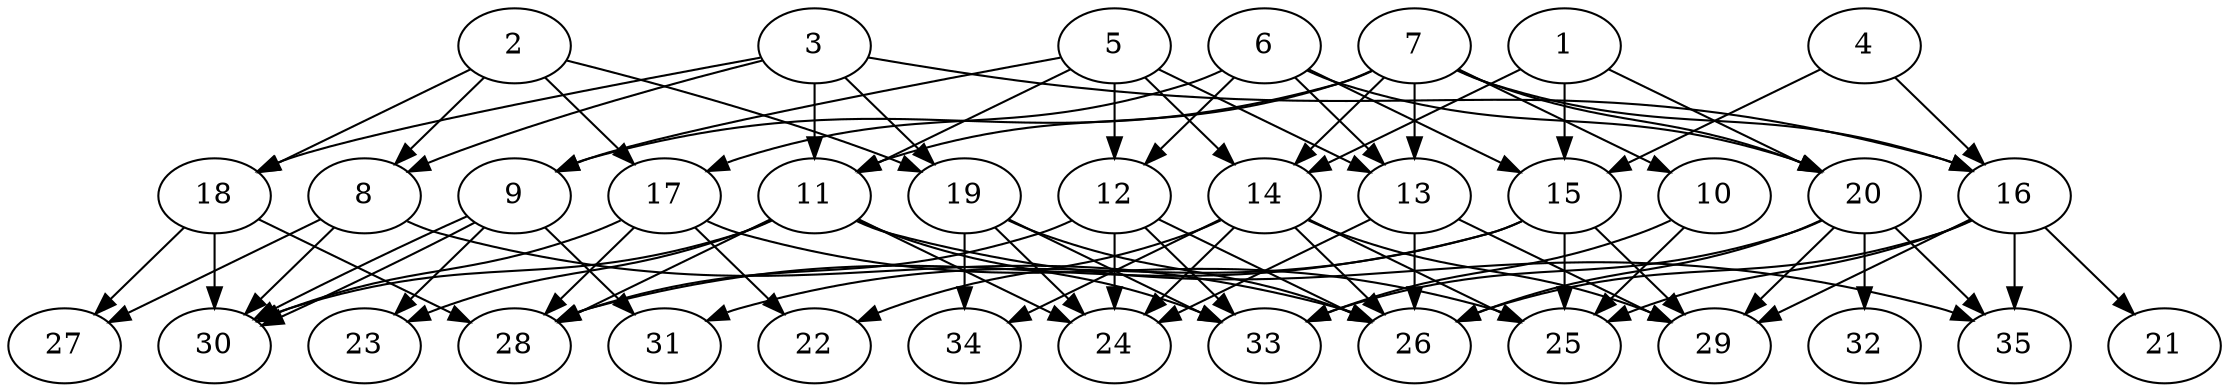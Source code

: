 // DAG automatically generated by daggen at Thu Oct  3 14:05:38 2019
// ./daggen --dot -n 35 --ccr 0.3 --fat 0.7 --regular 0.5 --density 0.5 --mindata 5242880 --maxdata 52428800 
digraph G {
  1 [size="70570667", alpha="0.20", expect_size="21171200"] 
  1 -> 14 [size ="21171200"]
  1 -> 15 [size ="21171200"]
  1 -> 20 [size ="21171200"]
  2 [size="101307733", alpha="0.05", expect_size="30392320"] 
  2 -> 8 [size ="30392320"]
  2 -> 17 [size ="30392320"]
  2 -> 18 [size ="30392320"]
  2 -> 19 [size ="30392320"]
  3 [size="146380800", alpha="0.15", expect_size="43914240"] 
  3 -> 8 [size ="43914240"]
  3 -> 11 [size ="43914240"]
  3 -> 16 [size ="43914240"]
  3 -> 18 [size ="43914240"]
  3 -> 19 [size ="43914240"]
  4 [size="132464640", alpha="0.19", expect_size="39739392"] 
  4 -> 15 [size ="39739392"]
  4 -> 16 [size ="39739392"]
  5 [size="49500160", alpha="0.09", expect_size="14850048"] 
  5 -> 9 [size ="14850048"]
  5 -> 11 [size ="14850048"]
  5 -> 12 [size ="14850048"]
  5 -> 13 [size ="14850048"]
  5 -> 14 [size ="14850048"]
  6 [size="78199467", alpha="0.11", expect_size="23459840"] 
  6 -> 12 [size ="23459840"]
  6 -> 13 [size ="23459840"]
  6 -> 15 [size ="23459840"]
  6 -> 17 [size ="23459840"]
  6 -> 20 [size ="23459840"]
  7 [size="162693120", alpha="0.05", expect_size="48807936"] 
  7 -> 9 [size ="48807936"]
  7 -> 10 [size ="48807936"]
  7 -> 11 [size ="48807936"]
  7 -> 13 [size ="48807936"]
  7 -> 14 [size ="48807936"]
  7 -> 16 [size ="48807936"]
  7 -> 20 [size ="48807936"]
  8 [size="136997547", alpha="0.19", expect_size="41099264"] 
  8 -> 26 [size ="41099264"]
  8 -> 27 [size ="41099264"]
  8 -> 30 [size ="41099264"]
  9 [size="143650133", alpha="0.06", expect_size="43095040"] 
  9 -> 23 [size ="43095040"]
  9 -> 30 [size ="43095040"]
  9 -> 30 [size ="43095040"]
  9 -> 31 [size ="43095040"]
  10 [size="107407360", alpha="0.19", expect_size="32222208"] 
  10 -> 25 [size ="32222208"]
  10 -> 33 [size ="32222208"]
  11 [size="80052907", alpha="0.11", expect_size="24015872"] 
  11 -> 23 [size ="24015872"]
  11 -> 24 [size ="24015872"]
  11 -> 28 [size ="24015872"]
  11 -> 30 [size ="24015872"]
  11 -> 33 [size ="24015872"]
  11 -> 35 [size ="24015872"]
  12 [size="78097067", alpha="0.14", expect_size="23429120"] 
  12 -> 24 [size ="23429120"]
  12 -> 26 [size ="23429120"]
  12 -> 28 [size ="23429120"]
  12 -> 33 [size ="23429120"]
  13 [size="119022933", alpha="0.04", expect_size="35706880"] 
  13 -> 24 [size ="35706880"]
  13 -> 26 [size ="35706880"]
  13 -> 29 [size ="35706880"]
  14 [size="83060053", alpha="0.04", expect_size="24918016"] 
  14 -> 22 [size ="24918016"]
  14 -> 24 [size ="24918016"]
  14 -> 25 [size ="24918016"]
  14 -> 26 [size ="24918016"]
  14 -> 29 [size ="24918016"]
  14 -> 34 [size ="24918016"]
  15 [size="78557867", alpha="0.12", expect_size="23567360"] 
  15 -> 25 [size ="23567360"]
  15 -> 28 [size ="23567360"]
  15 -> 29 [size ="23567360"]
  15 -> 31 [size ="23567360"]
  16 [size="153251840", alpha="0.18", expect_size="45975552"] 
  16 -> 21 [size ="45975552"]
  16 -> 25 [size ="45975552"]
  16 -> 26 [size ="45975552"]
  16 -> 29 [size ="45975552"]
  16 -> 35 [size ="45975552"]
  17 [size="82903040", alpha="0.16", expect_size="24870912"] 
  17 -> 22 [size ="24870912"]
  17 -> 25 [size ="24870912"]
  17 -> 28 [size ="24870912"]
  17 -> 30 [size ="24870912"]
  18 [size="119947947", alpha="0.13", expect_size="35984384"] 
  18 -> 27 [size ="35984384"]
  18 -> 28 [size ="35984384"]
  18 -> 30 [size ="35984384"]
  19 [size="109779627", alpha="0.17", expect_size="32933888"] 
  19 -> 24 [size ="32933888"]
  19 -> 26 [size ="32933888"]
  19 -> 33 [size ="32933888"]
  19 -> 34 [size ="32933888"]
  20 [size="159781547", alpha="0.03", expect_size="47934464"] 
  20 -> 26 [size ="47934464"]
  20 -> 29 [size ="47934464"]
  20 -> 32 [size ="47934464"]
  20 -> 33 [size ="47934464"]
  20 -> 35 [size ="47934464"]
  21 [size="154651307", alpha="0.16", expect_size="46395392"] 
  22 [size="85169493", alpha="0.19", expect_size="25550848"] 
  23 [size="38106453", alpha="0.19", expect_size="11431936"] 
  24 [size="73233067", alpha="0.14", expect_size="21969920"] 
  25 [size="103178240", alpha="0.12", expect_size="30953472"] 
  26 [size="36826453", alpha="0.18", expect_size="11047936"] 
  27 [size="22906880", alpha="0.03", expect_size="6872064"] 
  28 [size="146466133", alpha="0.03", expect_size="43939840"] 
  29 [size="93866667", alpha="0.19", expect_size="28160000"] 
  30 [size="69939200", alpha="0.06", expect_size="20981760"] 
  31 [size="93586773", alpha="0.02", expect_size="28076032"] 
  32 [size="60620800", alpha="0.05", expect_size="18186240"] 
  33 [size="54876160", alpha="0.01", expect_size="16462848"] 
  34 [size="47967573", alpha="0.05", expect_size="14390272"] 
  35 [size="154890240", alpha="0.17", expect_size="46467072"] 
}
